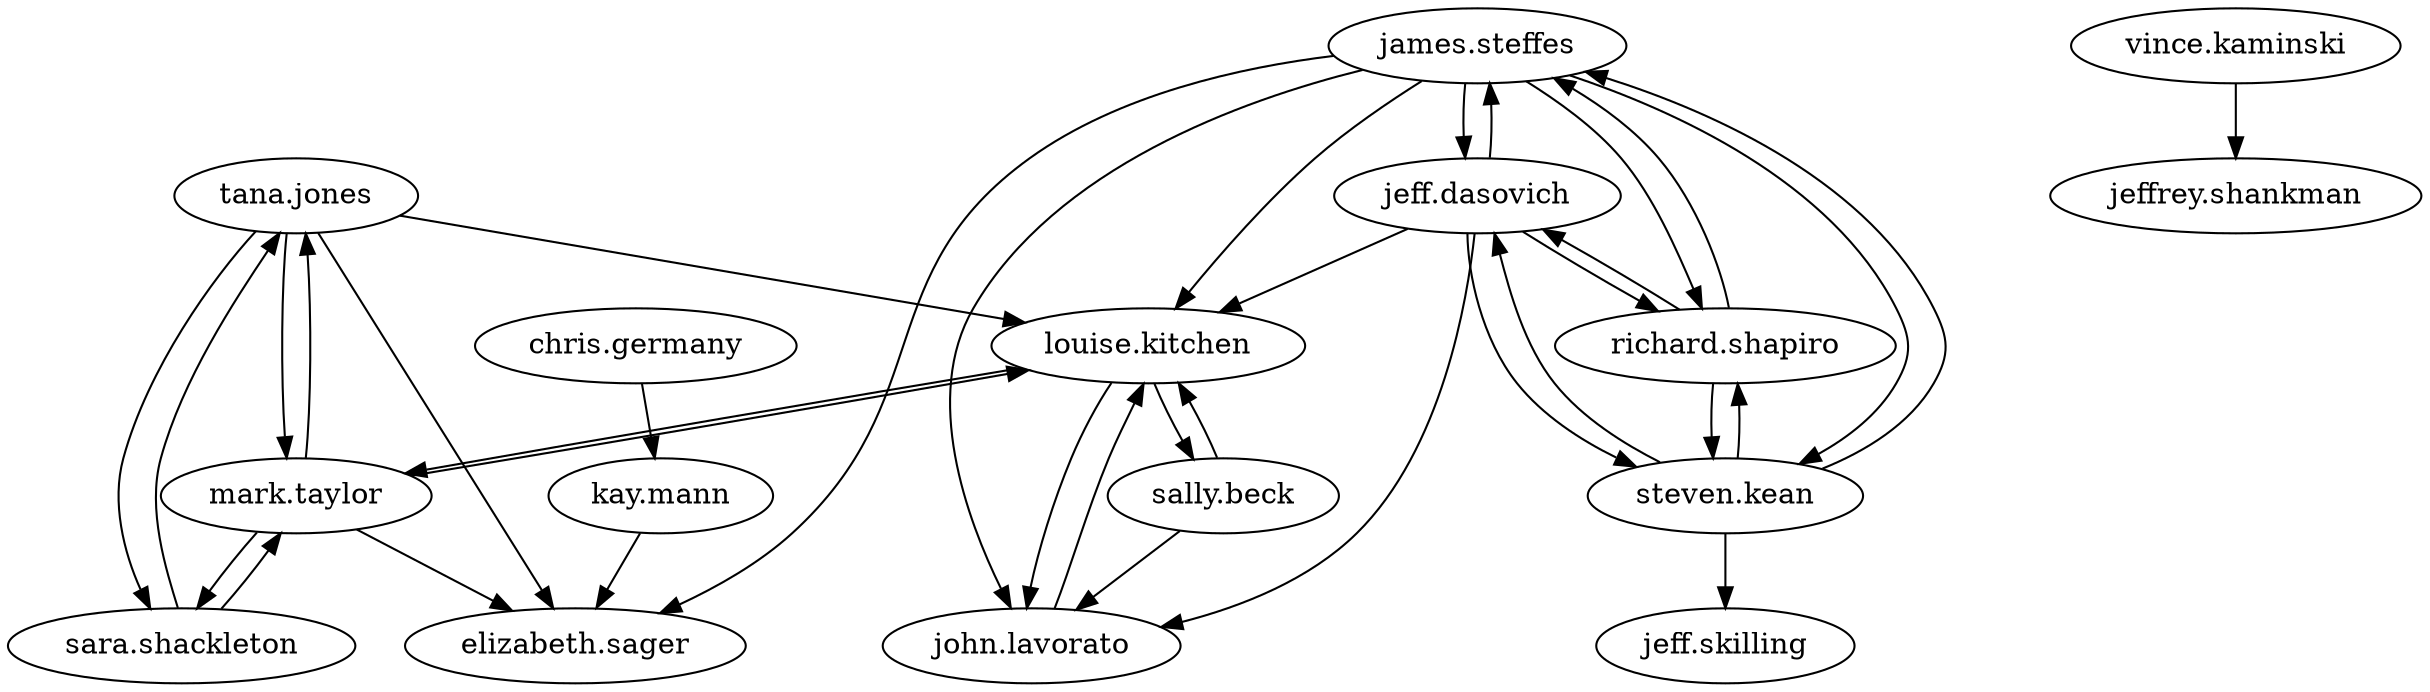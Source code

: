 digraph G {
"tana.jones" -> "louise.kitchen";
"tana.jones" -> "sara.shackleton";
"tana.jones" -> "mark.taylor";
"tana.jones" -> "elizabeth.sager";
"louise.kitchen" -> "mark.taylor";
"louise.kitchen" -> "sally.beck";
"louise.kitchen" -> "john.lavorato";
"sara.shackleton" -> "tana.jones";
"sara.shackleton" -> "mark.taylor";
"mark.taylor" -> "tana.jones";
"mark.taylor" -> "louise.kitchen";
"mark.taylor" -> "sara.shackleton";
"mark.taylor" -> "elizabeth.sager";
"sally.beck" -> "louise.kitchen";
"sally.beck" -> "john.lavorato";
"john.lavorato" -> "louise.kitchen";
"kay.mann" -> "elizabeth.sager";
"jeff.dasovich" -> "louise.kitchen";
"jeff.dasovich" -> "john.lavorato";
"jeff.dasovich" -> "james.steffes";
"jeff.dasovich" -> "steven.kean";
"jeff.dasovich" -> "richard.shapiro";
"chris.germany" -> "kay.mann";
"vince.kaminski" -> "jeffrey.shankman";
"james.steffes" -> "louise.kitchen";
"james.steffes" -> "john.lavorato";
"james.steffes" -> "jeff.dasovich";
"james.steffes" -> "elizabeth.sager";
"james.steffes" -> "steven.kean";
"james.steffes" -> "richard.shapiro";
"steven.kean" -> "jeff.dasovich";
"steven.kean" -> "james.steffes";
"steven.kean" -> "jeff.skilling";
"steven.kean" -> "richard.shapiro";
"richard.shapiro" -> "jeff.dasovich";
"richard.shapiro" -> "james.steffes";
"richard.shapiro" -> "steven.kean";
}